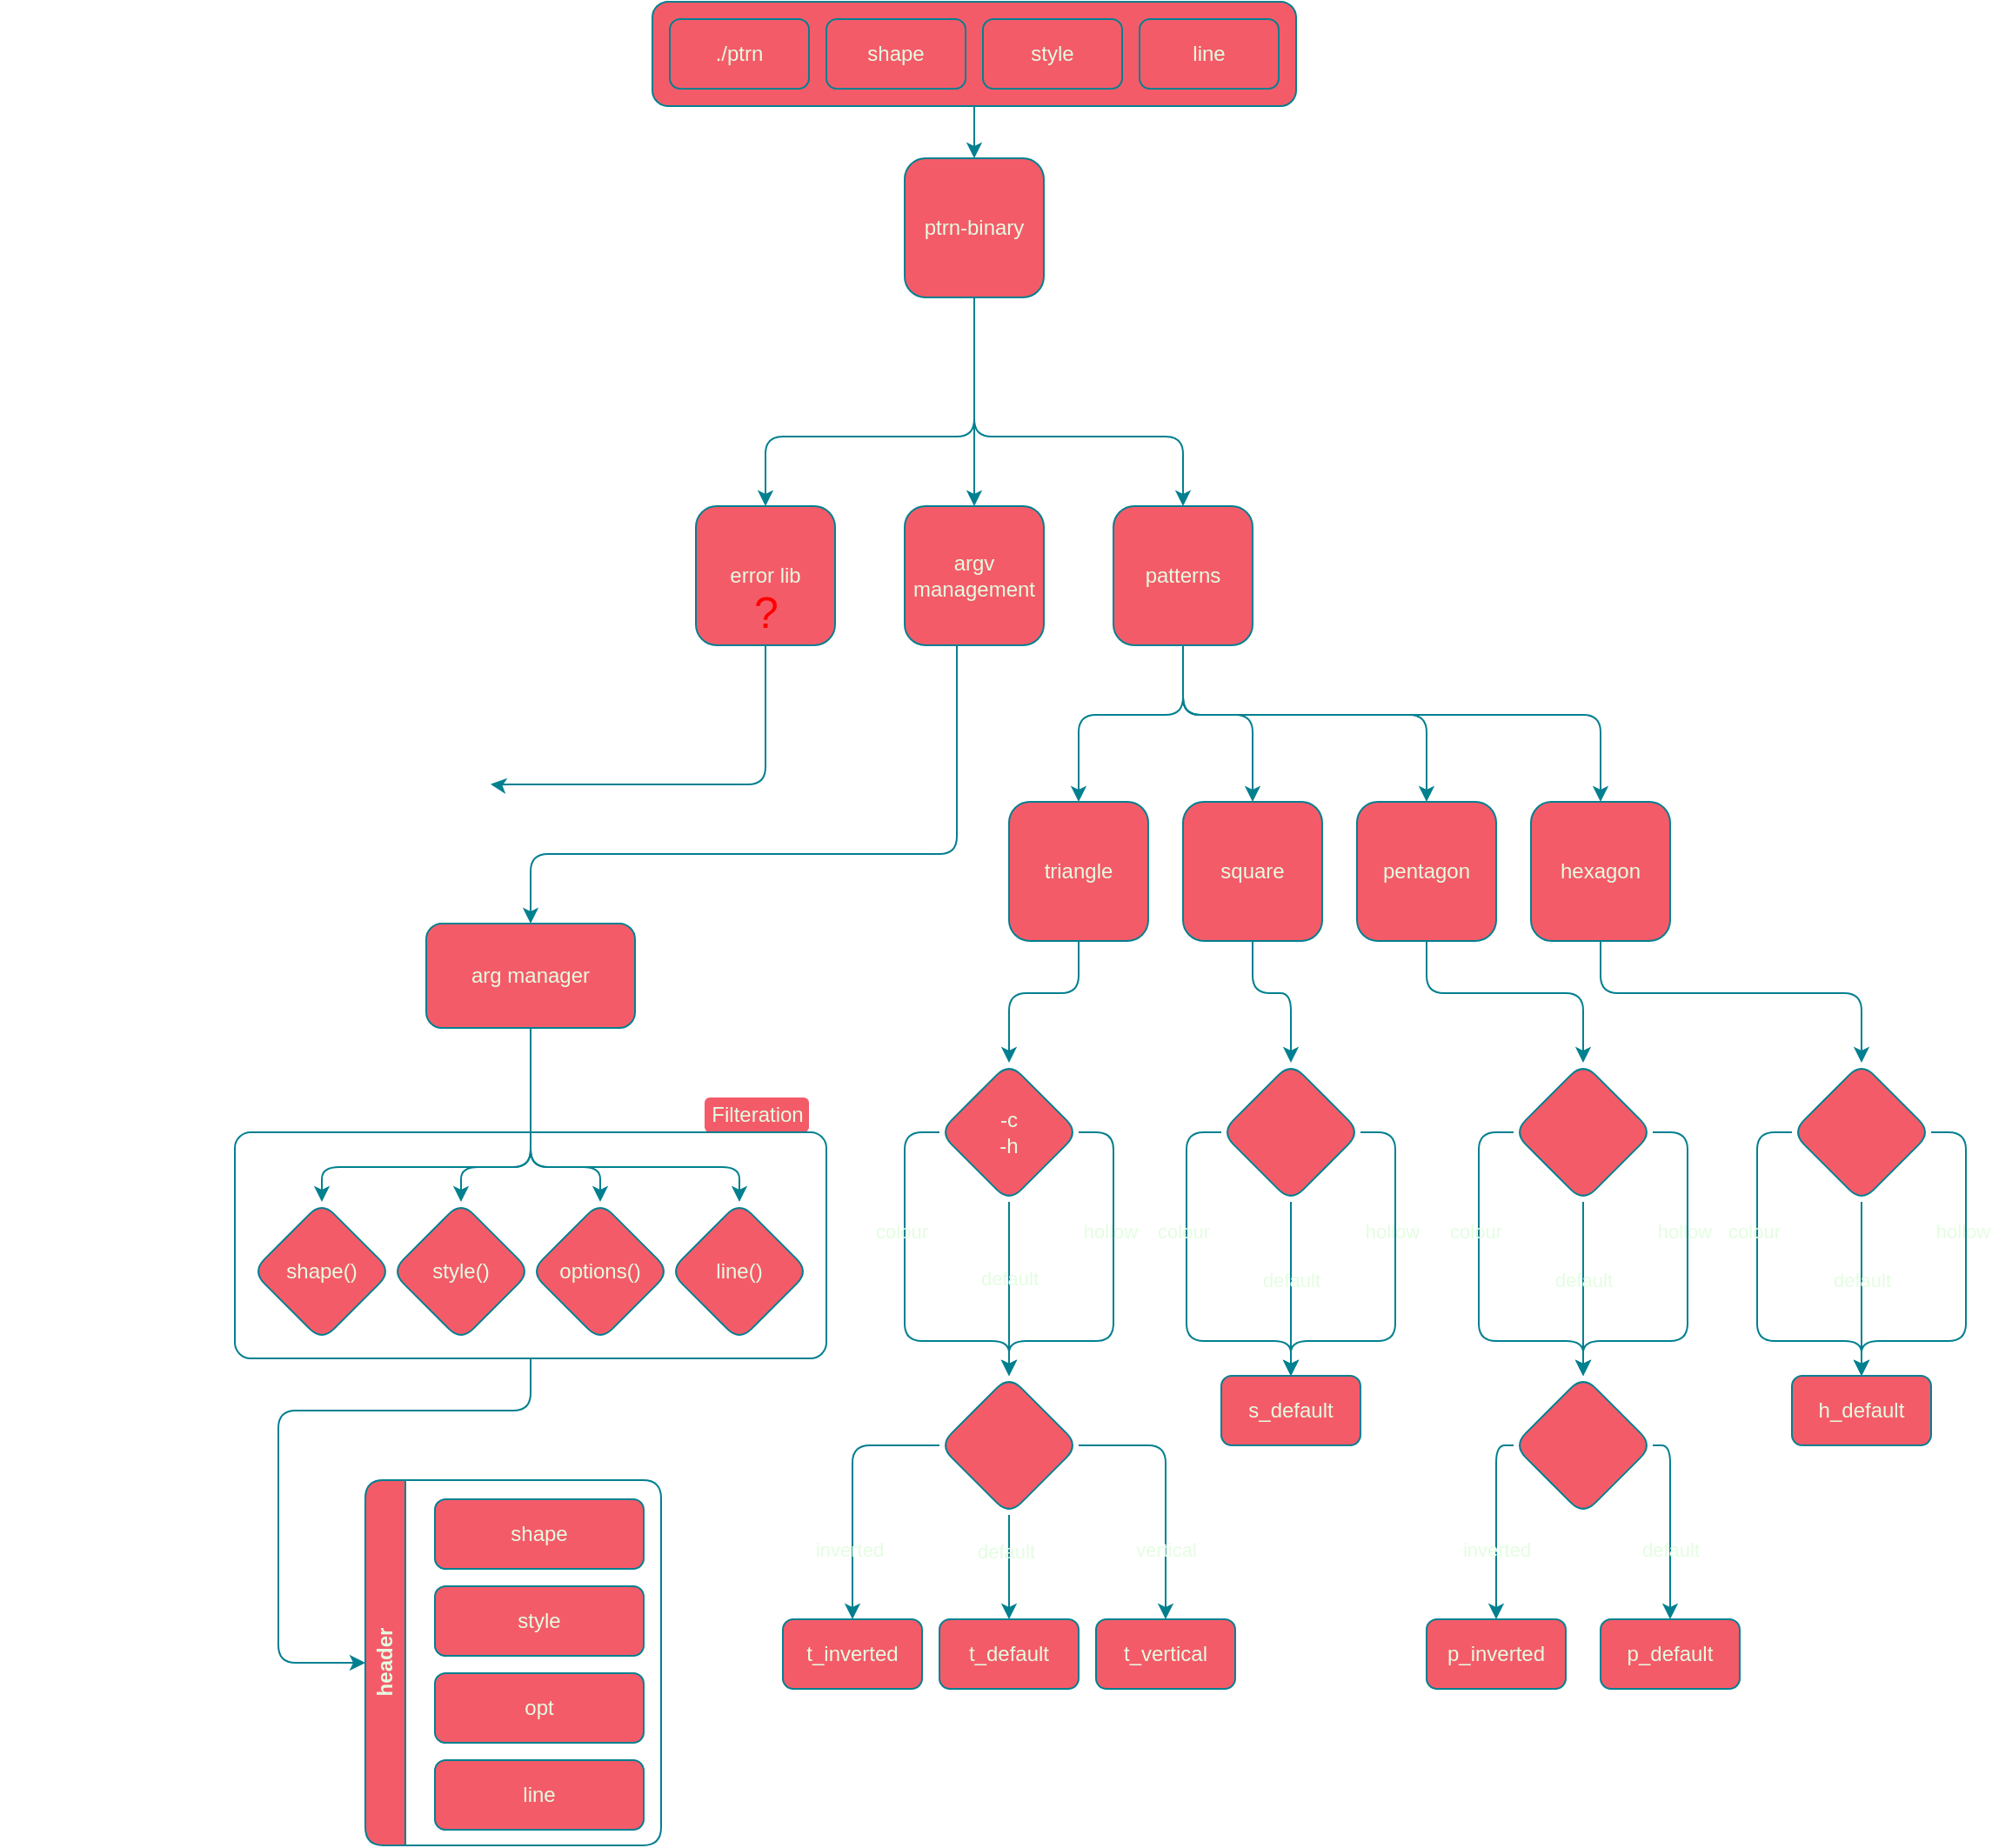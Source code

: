 <mxfile version="21.2.1" type="device">
  <diagram name="Page-1" id="WpkoCbkD2GTZ16Bm78LT">
    <mxGraphModel dx="1183" dy="1275" grid="1" gridSize="10" guides="1" tooltips="1" connect="1" arrows="1" fold="1" page="0" pageScale="1" pageWidth="827" pageHeight="1169" math="0" shadow="0">
      <root>
        <mxCell id="0" />
        <mxCell id="1" parent="0" />
        <mxCell id="8QhmUvWr5Z0iVbSX7b2H-1" value="" style="rounded=1;whiteSpace=wrap;html=1;labelBackgroundColor=none;fillColor=#F45B69;strokeColor=none;fontColor=#E4FDE1;fillStyle=solid;" parent="1" vertex="1">
          <mxGeometry x="205" y="220" width="60" height="20" as="geometry" />
        </mxCell>
        <mxCell id="EW6EBJcZt1dbtNgd9fTZ-28" style="edgeStyle=orthogonalEdgeStyle;rounded=1;orthogonalLoop=1;jettySize=auto;html=1;entryX=0;entryY=0.5;entryDx=0;entryDy=0;strokeColor=#028090;fontColor=default;fillColor=#F45B69;labelBackgroundColor=none;" parent="1" source="EW6EBJcZt1dbtNgd9fTZ-17" target="EW6EBJcZt1dbtNgd9fTZ-21" edge="1">
          <mxGeometry relative="1" as="geometry">
            <Array as="points">
              <mxPoint x="105" y="400" />
              <mxPoint x="-40" y="400" />
              <mxPoint x="-40" y="545" />
            </Array>
          </mxGeometry>
        </mxCell>
        <mxCell id="EW6EBJcZt1dbtNgd9fTZ-17" value="" style="rounded=1;whiteSpace=wrap;html=1;strokeColor=#028090;fillColor=none;glass=0;arcSize=7;labelBackgroundColor=none;fontColor=#E4FDE1;" parent="1" vertex="1">
          <mxGeometry x="-65" y="240" width="340" height="130" as="geometry" />
        </mxCell>
        <mxCell id="5L4vMJ1TvrdWUOigA07q-71" style="edgeStyle=orthogonalEdgeStyle;rounded=1;orthogonalLoop=1;jettySize=auto;html=1;entryX=0.5;entryY=0;entryDx=0;entryDy=0;fontColor=default;labelBackgroundColor=none;strokeColor=#028090;" parent="1" source="5L4vMJ1TvrdWUOigA07q-70" target="Gud-aHtuFvEA1j-dhCJr-1" edge="1">
          <mxGeometry relative="1" as="geometry" />
        </mxCell>
        <mxCell id="5L4vMJ1TvrdWUOigA07q-70" value="" style="rounded=1;whiteSpace=wrap;html=1;labelBackgroundColor=none;fillColor=#F45B69;strokeColor=#028090;fontColor=#E4FDE1;" parent="1" vertex="1">
          <mxGeometry x="175" y="-410" width="370" height="60" as="geometry" />
        </mxCell>
        <mxCell id="Gud-aHtuFvEA1j-dhCJr-18" style="edgeStyle=orthogonalEdgeStyle;rounded=1;orthogonalLoop=1;jettySize=auto;html=1;entryX=0.5;entryY=0;entryDx=0;entryDy=0;fontColor=default;labelBackgroundColor=none;strokeColor=#028090;" parent="1" source="Gud-aHtuFvEA1j-dhCJr-1" target="Gud-aHtuFvEA1j-dhCJr-5" edge="1">
          <mxGeometry relative="1" as="geometry">
            <Array as="points">
              <mxPoint x="360" y="-160" />
              <mxPoint x="240" y="-160" />
            </Array>
          </mxGeometry>
        </mxCell>
        <mxCell id="Gud-aHtuFvEA1j-dhCJr-19" style="edgeStyle=orthogonalEdgeStyle;rounded=1;orthogonalLoop=1;jettySize=auto;html=1;fontColor=default;labelBackgroundColor=none;strokeColor=#028090;" parent="1" source="Gud-aHtuFvEA1j-dhCJr-1" target="Gud-aHtuFvEA1j-dhCJr-6" edge="1">
          <mxGeometry relative="1" as="geometry" />
        </mxCell>
        <mxCell id="Gud-aHtuFvEA1j-dhCJr-20" style="edgeStyle=orthogonalEdgeStyle;rounded=1;orthogonalLoop=1;jettySize=auto;html=1;entryX=0.5;entryY=0;entryDx=0;entryDy=0;fontColor=default;labelBackgroundColor=none;strokeColor=#028090;" parent="1" source="Gud-aHtuFvEA1j-dhCJr-1" target="Gud-aHtuFvEA1j-dhCJr-7" edge="1">
          <mxGeometry relative="1" as="geometry">
            <Array as="points">
              <mxPoint x="360" y="-160" />
              <mxPoint x="480" y="-160" />
            </Array>
          </mxGeometry>
        </mxCell>
        <mxCell id="Gud-aHtuFvEA1j-dhCJr-1" value="ptrn-binary" style="whiteSpace=wrap;html=1;aspect=fixed;labelBackgroundColor=none;rounded=1;fillColor=#F45B69;strokeColor=#028090;fontColor=#E4FDE1;" parent="1" vertex="1">
          <mxGeometry x="320" y="-320" width="80" height="80" as="geometry" />
        </mxCell>
        <mxCell id="Gud-aHtuFvEA1j-dhCJr-5" value="error lib" style="whiteSpace=wrap;html=1;aspect=fixed;rounded=1;labelBackgroundColor=none;fillColor=#F45B69;strokeColor=#028090;fontColor=#E4FDE1;" parent="1" vertex="1">
          <mxGeometry x="200" y="-120" width="80" height="80" as="geometry" />
        </mxCell>
        <mxCell id="e01ZX27fATnZA3EfENFA-1" style="edgeStyle=orthogonalEdgeStyle;rounded=1;orthogonalLoop=1;jettySize=auto;html=1;entryX=0.5;entryY=0;entryDx=0;entryDy=0;labelBackgroundColor=none;strokeColor=#028090;fontColor=default;" edge="1" parent="1" source="Gud-aHtuFvEA1j-dhCJr-6" target="EW6EBJcZt1dbtNgd9fTZ-2">
          <mxGeometry relative="1" as="geometry">
            <Array as="points">
              <mxPoint x="350" y="80" />
              <mxPoint x="105" y="80" />
            </Array>
          </mxGeometry>
        </mxCell>
        <mxCell id="Gud-aHtuFvEA1j-dhCJr-6" value="argv management" style="whiteSpace=wrap;html=1;aspect=fixed;rounded=1;labelBackgroundColor=none;fillColor=#F45B69;strokeColor=#028090;fontColor=#E4FDE1;" parent="1" vertex="1">
          <mxGeometry x="320" y="-120" width="80" height="80" as="geometry" />
        </mxCell>
        <mxCell id="Gud-aHtuFvEA1j-dhCJr-14" style="edgeStyle=orthogonalEdgeStyle;rounded=1;orthogonalLoop=1;jettySize=auto;html=1;entryX=0.5;entryY=0;entryDx=0;entryDy=0;fontColor=default;labelBackgroundColor=none;strokeColor=#028090;" parent="1" source="Gud-aHtuFvEA1j-dhCJr-7" target="Gud-aHtuFvEA1j-dhCJr-8" edge="1">
          <mxGeometry relative="1" as="geometry">
            <Array as="points">
              <mxPoint x="480" />
              <mxPoint x="420" />
            </Array>
          </mxGeometry>
        </mxCell>
        <mxCell id="Gud-aHtuFvEA1j-dhCJr-15" style="edgeStyle=orthogonalEdgeStyle;rounded=1;orthogonalLoop=1;jettySize=auto;html=1;entryX=0.5;entryY=0;entryDx=0;entryDy=0;fontColor=default;labelBackgroundColor=none;strokeColor=#028090;" parent="1" source="Gud-aHtuFvEA1j-dhCJr-7" target="Gud-aHtuFvEA1j-dhCJr-11" edge="1">
          <mxGeometry relative="1" as="geometry">
            <Array as="points">
              <mxPoint x="480" />
              <mxPoint x="520" />
            </Array>
          </mxGeometry>
        </mxCell>
        <mxCell id="Gud-aHtuFvEA1j-dhCJr-16" style="edgeStyle=orthogonalEdgeStyle;rounded=1;orthogonalLoop=1;jettySize=auto;html=1;fontColor=default;labelBackgroundColor=none;strokeColor=#028090;" parent="1" source="Gud-aHtuFvEA1j-dhCJr-7" target="Gud-aHtuFvEA1j-dhCJr-12" edge="1">
          <mxGeometry relative="1" as="geometry">
            <mxPoint x="480" as="targetPoint" />
            <Array as="points">
              <mxPoint x="480" />
              <mxPoint x="620" />
            </Array>
          </mxGeometry>
        </mxCell>
        <mxCell id="Gud-aHtuFvEA1j-dhCJr-17" style="edgeStyle=orthogonalEdgeStyle;rounded=1;orthogonalLoop=1;jettySize=auto;html=1;entryX=0.5;entryY=0;entryDx=0;entryDy=0;fontColor=default;labelBackgroundColor=none;strokeColor=#028090;" parent="1" source="Gud-aHtuFvEA1j-dhCJr-7" target="Gud-aHtuFvEA1j-dhCJr-13" edge="1">
          <mxGeometry relative="1" as="geometry">
            <Array as="points">
              <mxPoint x="480" />
              <mxPoint x="720" />
            </Array>
          </mxGeometry>
        </mxCell>
        <mxCell id="Gud-aHtuFvEA1j-dhCJr-7" value="patterns" style="whiteSpace=wrap;html=1;aspect=fixed;rounded=1;labelBackgroundColor=none;fillColor=#F45B69;strokeColor=#028090;fontColor=#E4FDE1;" parent="1" vertex="1">
          <mxGeometry x="440" y="-120" width="80" height="80" as="geometry" />
        </mxCell>
        <mxCell id="D-z8xl8KIapXq0l43_aG-4" style="edgeStyle=orthogonalEdgeStyle;rounded=1;orthogonalLoop=1;jettySize=auto;html=1;entryX=0.5;entryY=0;entryDx=0;entryDy=0;strokeColor=#028090;fontColor=default;fillColor=#F45B69;labelBackgroundColor=none;" parent="1" source="Gud-aHtuFvEA1j-dhCJr-8" target="D-z8xl8KIapXq0l43_aG-2" edge="1">
          <mxGeometry relative="1" as="geometry">
            <Array as="points">
              <mxPoint x="420" y="160" />
              <mxPoint x="380" y="160" />
            </Array>
          </mxGeometry>
        </mxCell>
        <mxCell id="Gud-aHtuFvEA1j-dhCJr-8" value="triangle" style="whiteSpace=wrap;html=1;aspect=fixed;rounded=1;labelBackgroundColor=none;fillColor=#F45B69;strokeColor=#028090;fontColor=#E4FDE1;" parent="1" vertex="1">
          <mxGeometry x="380" y="50" width="80" height="80" as="geometry" />
        </mxCell>
        <mxCell id="D-z8xl8KIapXq0l43_aG-42" style="edgeStyle=orthogonalEdgeStyle;rounded=1;orthogonalLoop=1;jettySize=auto;html=1;strokeColor=#028090;fontColor=default;fillColor=#F45B69;labelBackgroundColor=none;" parent="1" source="Gud-aHtuFvEA1j-dhCJr-11" target="D-z8xl8KIapXq0l43_aG-30" edge="1">
          <mxGeometry relative="1" as="geometry">
            <Array as="points">
              <mxPoint x="520" y="160" />
              <mxPoint x="542" y="160" />
            </Array>
          </mxGeometry>
        </mxCell>
        <mxCell id="Gud-aHtuFvEA1j-dhCJr-11" value="square" style="whiteSpace=wrap;html=1;aspect=fixed;rounded=1;labelBackgroundColor=none;fillColor=#F45B69;strokeColor=#028090;fontColor=#E4FDE1;" parent="1" vertex="1">
          <mxGeometry x="480" y="50" width="80" height="80" as="geometry" />
        </mxCell>
        <mxCell id="D-z8xl8KIapXq0l43_aG-66" style="edgeStyle=orthogonalEdgeStyle;rounded=1;orthogonalLoop=1;jettySize=auto;html=1;strokeColor=#028090;fontColor=default;fillColor=#F45B69;labelBackgroundColor=none;" parent="1" source="Gud-aHtuFvEA1j-dhCJr-12" target="D-z8xl8KIapXq0l43_aG-56" edge="1">
          <mxGeometry relative="1" as="geometry">
            <Array as="points">
              <mxPoint x="620" y="160" />
              <mxPoint x="710" y="160" />
            </Array>
          </mxGeometry>
        </mxCell>
        <mxCell id="Gud-aHtuFvEA1j-dhCJr-12" value="pentagon" style="whiteSpace=wrap;html=1;aspect=fixed;rounded=1;labelBackgroundColor=none;fillColor=#F45B69;strokeColor=#028090;fontColor=#E4FDE1;" parent="1" vertex="1">
          <mxGeometry x="580" y="50" width="80" height="80" as="geometry" />
        </mxCell>
        <mxCell id="D-z8xl8KIapXq0l43_aG-67" style="edgeStyle=orthogonalEdgeStyle;rounded=1;orthogonalLoop=1;jettySize=auto;html=1;strokeColor=#028090;fontColor=default;fillColor=#F45B69;labelBackgroundColor=none;" parent="1" source="Gud-aHtuFvEA1j-dhCJr-13" target="D-z8xl8KIapXq0l43_aG-64" edge="1">
          <mxGeometry relative="1" as="geometry">
            <Array as="points">
              <mxPoint x="720" y="160" />
              <mxPoint x="870" y="160" />
            </Array>
          </mxGeometry>
        </mxCell>
        <mxCell id="Gud-aHtuFvEA1j-dhCJr-13" value="hexagon" style="whiteSpace=wrap;html=1;aspect=fixed;rounded=1;labelBackgroundColor=none;fillColor=#F45B69;strokeColor=#028090;fontColor=#E4FDE1;" parent="1" vertex="1">
          <mxGeometry x="680" y="50" width="80" height="80" as="geometry" />
        </mxCell>
        <mxCell id="5L4vMJ1TvrdWUOigA07q-2" style="edgeStyle=orthogonalEdgeStyle;rounded=1;orthogonalLoop=1;jettySize=auto;html=1;entryX=1.007;entryY=0.448;entryDx=0;entryDy=0;entryPerimeter=0;labelBackgroundColor=none;fontColor=default;strokeColor=#028090;" parent="1" source="Gud-aHtuFvEA1j-dhCJr-51" target="5L4vMJ1TvrdWUOigA07q-1" edge="1">
          <mxGeometry relative="1" as="geometry">
            <Array as="points">
              <mxPoint x="240" y="40" />
              <mxPoint x="83" y="40" />
            </Array>
          </mxGeometry>
        </mxCell>
        <mxCell id="Gud-aHtuFvEA1j-dhCJr-51" value="&lt;font color=&quot;#ff0000&quot; style=&quot;font-size: 25px;&quot;&gt;?&lt;/font&gt;" style="text;html=1;align=center;verticalAlign=middle;resizable=0;points=[];autosize=1;strokeColor=none;fillColor=none;rounded=1;labelBackgroundColor=none;fontColor=#E4FDE1;" parent="1" vertex="1">
          <mxGeometry x="220" y="-80" width="40" height="40" as="geometry" />
        </mxCell>
        <mxCell id="5L4vMJ1TvrdWUOigA07q-1" value="&lt;font color=&quot;#ffffff&quot; style=&quot;font-size: 13px;&quot;&gt;Debugging will be a lot easier if&lt;br&gt;we specify what type of error are there.&lt;br&gt;Testing can be made easy with error output.&lt;/font&gt;" style="text;html=1;align=right;verticalAlign=middle;resizable=0;points=[];autosize=1;strokeColor=none;fillColor=none;labelBackgroundColor=none;rounded=1;fontColor=#E4FDE1;" parent="1" vertex="1">
          <mxGeometry x="-200" y="13" width="280" height="60" as="geometry" />
        </mxCell>
        <mxCell id="5L4vMJ1TvrdWUOigA07q-66" value="./ptrn" style="rounded=1;whiteSpace=wrap;html=1;labelBackgroundColor=none;fillColor=#F45B69;strokeColor=#028090;fontColor=#E4FDE1;" parent="1" vertex="1">
          <mxGeometry x="185" y="-400" width="80" height="40" as="geometry" />
        </mxCell>
        <mxCell id="5L4vMJ1TvrdWUOigA07q-67" value="shape" style="rounded=1;whiteSpace=wrap;html=1;labelBackgroundColor=none;fillColor=#F45B69;strokeColor=#028090;fontColor=#E4FDE1;" parent="1" vertex="1">
          <mxGeometry x="275" y="-400" width="80" height="40" as="geometry" />
        </mxCell>
        <mxCell id="5L4vMJ1TvrdWUOigA07q-68" value="style" style="rounded=1;whiteSpace=wrap;html=1;labelBackgroundColor=none;fillColor=#F45B69;strokeColor=#028090;fontColor=#E4FDE1;" parent="1" vertex="1">
          <mxGeometry x="365" y="-400" width="80" height="40" as="geometry" />
        </mxCell>
        <mxCell id="5L4vMJ1TvrdWUOigA07q-69" value="line" style="rounded=1;whiteSpace=wrap;html=1;labelBackgroundColor=none;fillColor=#F45B69;strokeColor=#028090;fontColor=#E4FDE1;" parent="1" vertex="1">
          <mxGeometry x="455" y="-400" width="80" height="40" as="geometry" />
        </mxCell>
        <mxCell id="D-z8xl8KIapXq0l43_aG-7" style="edgeStyle=orthogonalEdgeStyle;rounded=1;orthogonalLoop=1;jettySize=auto;html=1;entryX=0.5;entryY=0;entryDx=0;entryDy=0;strokeColor=#028090;fontColor=default;fillColor=#F45B69;labelBackgroundColor=none;" parent="1" source="D-z8xl8KIapXq0l43_aG-2" target="D-z8xl8KIapXq0l43_aG-6" edge="1">
          <mxGeometry relative="1" as="geometry">
            <Array as="points">
              <mxPoint x="440" y="240" />
              <mxPoint x="440" y="360" />
              <mxPoint x="380" y="360" />
            </Array>
          </mxGeometry>
        </mxCell>
        <mxCell id="D-z8xl8KIapXq0l43_aG-10" value="hollow" style="edgeLabel;html=1;align=center;verticalAlign=middle;resizable=0;points=[];fontColor=#E4FDE1;rounded=1;labelBackgroundColor=none;" parent="D-z8xl8KIapXq0l43_aG-7" vertex="1" connectable="0">
          <mxGeometry x="-0.303" y="-2" relative="1" as="geometry">
            <mxPoint as="offset" />
          </mxGeometry>
        </mxCell>
        <mxCell id="D-z8xl8KIapXq0l43_aG-8" style="edgeStyle=orthogonalEdgeStyle;rounded=1;orthogonalLoop=1;jettySize=auto;html=1;entryX=0.5;entryY=0;entryDx=0;entryDy=0;strokeColor=#028090;fontColor=default;fillColor=#F45B69;labelBackgroundColor=none;" parent="1" source="D-z8xl8KIapXq0l43_aG-2" target="D-z8xl8KIapXq0l43_aG-6" edge="1">
          <mxGeometry relative="1" as="geometry" />
        </mxCell>
        <mxCell id="D-z8xl8KIapXq0l43_aG-12" value="default" style="edgeLabel;html=1;align=center;verticalAlign=middle;resizable=0;points=[];fontColor=#E4FDE1;rounded=1;labelBackgroundColor=none;" parent="D-z8xl8KIapXq0l43_aG-8" vertex="1" connectable="0">
          <mxGeometry x="-0.117" relative="1" as="geometry">
            <mxPoint as="offset" />
          </mxGeometry>
        </mxCell>
        <mxCell id="D-z8xl8KIapXq0l43_aG-9" style="edgeStyle=orthogonalEdgeStyle;rounded=1;orthogonalLoop=1;jettySize=auto;html=1;entryX=0.5;entryY=0;entryDx=0;entryDy=0;strokeColor=#028090;fontColor=default;fillColor=#F45B69;labelBackgroundColor=none;" parent="1" source="D-z8xl8KIapXq0l43_aG-2" target="D-z8xl8KIapXq0l43_aG-6" edge="1">
          <mxGeometry relative="1" as="geometry">
            <Array as="points">
              <mxPoint x="320" y="240" />
              <mxPoint x="320" y="360" />
              <mxPoint x="380" y="360" />
            </Array>
          </mxGeometry>
        </mxCell>
        <mxCell id="D-z8xl8KIapXq0l43_aG-13" value="colour" style="edgeLabel;html=1;align=center;verticalAlign=middle;resizable=0;points=[];fontColor=#E4FDE1;rounded=1;labelBackgroundColor=none;" parent="D-z8xl8KIapXq0l43_aG-9" vertex="1" connectable="0">
          <mxGeometry x="-0.298" y="-2" relative="1" as="geometry">
            <mxPoint as="offset" />
          </mxGeometry>
        </mxCell>
        <mxCell id="D-z8xl8KIapXq0l43_aG-2" value="-c&lt;br&gt;-h" style="rhombus;whiteSpace=wrap;html=1;labelBackgroundColor=none;fillColor=#F45B69;strokeColor=#028090;fontColor=#E4FDE1;rounded=1;" parent="1" vertex="1">
          <mxGeometry x="340" y="200" width="80" height="80" as="geometry" />
        </mxCell>
        <mxCell id="D-z8xl8KIapXq0l43_aG-18" style="edgeStyle=orthogonalEdgeStyle;rounded=1;orthogonalLoop=1;jettySize=auto;html=1;entryX=0.5;entryY=0;entryDx=0;entryDy=0;strokeColor=#028090;fontColor=default;fillColor=#F45B69;labelBackgroundColor=none;" parent="1" source="D-z8xl8KIapXq0l43_aG-6" target="D-z8xl8KIapXq0l43_aG-15" edge="1">
          <mxGeometry relative="1" as="geometry" />
        </mxCell>
        <mxCell id="D-z8xl8KIapXq0l43_aG-22" value="default" style="edgeLabel;html=1;align=center;verticalAlign=middle;resizable=0;points=[];fontColor=#E4FDE1;rounded=1;labelBackgroundColor=none;" parent="D-z8xl8KIapXq0l43_aG-18" vertex="1" connectable="0">
          <mxGeometry x="-0.309" y="-2" relative="1" as="geometry">
            <mxPoint as="offset" />
          </mxGeometry>
        </mxCell>
        <mxCell id="D-z8xl8KIapXq0l43_aG-19" style="edgeStyle=orthogonalEdgeStyle;rounded=1;orthogonalLoop=1;jettySize=auto;html=1;entryX=0.5;entryY=0;entryDx=0;entryDy=0;strokeColor=#028090;fontColor=default;fillColor=#F45B69;labelBackgroundColor=none;" parent="1" source="D-z8xl8KIapXq0l43_aG-6" target="D-z8xl8KIapXq0l43_aG-16" edge="1">
          <mxGeometry relative="1" as="geometry" />
        </mxCell>
        <mxCell id="D-z8xl8KIapXq0l43_aG-21" value="vertical" style="edgeLabel;html=1;align=center;verticalAlign=middle;resizable=0;points=[];fontColor=#E4FDE1;rounded=1;labelBackgroundColor=none;" parent="D-z8xl8KIapXq0l43_aG-19" vertex="1" connectable="0">
          <mxGeometry x="0.21" y="-2" relative="1" as="geometry">
            <mxPoint x="2" y="19" as="offset" />
          </mxGeometry>
        </mxCell>
        <mxCell id="D-z8xl8KIapXq0l43_aG-20" style="edgeStyle=orthogonalEdgeStyle;rounded=1;orthogonalLoop=1;jettySize=auto;html=1;entryX=0.5;entryY=0;entryDx=0;entryDy=0;strokeColor=#028090;fontColor=default;fillColor=#F45B69;labelBackgroundColor=none;" parent="1" source="D-z8xl8KIapXq0l43_aG-6" target="D-z8xl8KIapXq0l43_aG-17" edge="1">
          <mxGeometry relative="1" as="geometry" />
        </mxCell>
        <mxCell id="D-z8xl8KIapXq0l43_aG-23" value="inverted" style="edgeLabel;html=1;align=center;verticalAlign=middle;resizable=0;points=[];fontColor=#E4FDE1;rounded=1;labelBackgroundColor=none;" parent="D-z8xl8KIapXq0l43_aG-20" vertex="1" connectable="0">
          <mxGeometry x="0.469" y="-2" relative="1" as="geometry">
            <mxPoint as="offset" />
          </mxGeometry>
        </mxCell>
        <mxCell id="D-z8xl8KIapXq0l43_aG-6" value="" style="rhombus;whiteSpace=wrap;html=1;labelBackgroundColor=none;fillColor=#F45B69;strokeColor=#028090;fontColor=#E4FDE1;rounded=1;" parent="1" vertex="1">
          <mxGeometry x="340" y="380" width="80" height="80" as="geometry" />
        </mxCell>
        <mxCell id="D-z8xl8KIapXq0l43_aG-15" value="t_default" style="rounded=1;whiteSpace=wrap;html=1;labelBackgroundColor=none;fillColor=#F45B69;strokeColor=#028090;fontColor=#E4FDE1;" parent="1" vertex="1">
          <mxGeometry x="340" y="520" width="80" height="40" as="geometry" />
        </mxCell>
        <mxCell id="D-z8xl8KIapXq0l43_aG-16" value="t_vertical" style="rounded=1;whiteSpace=wrap;html=1;labelBackgroundColor=none;fillColor=#F45B69;strokeColor=#028090;fontColor=#E4FDE1;" parent="1" vertex="1">
          <mxGeometry x="430" y="520" width="80" height="40" as="geometry" />
        </mxCell>
        <mxCell id="D-z8xl8KIapXq0l43_aG-17" value="t_inverted" style="rounded=1;whiteSpace=wrap;html=1;labelBackgroundColor=none;fillColor=#F45B69;strokeColor=#028090;fontColor=#E4FDE1;" parent="1" vertex="1">
          <mxGeometry x="250" y="520" width="80" height="40" as="geometry" />
        </mxCell>
        <mxCell id="D-z8xl8KIapXq0l43_aG-24" style="edgeStyle=orthogonalEdgeStyle;rounded=1;orthogonalLoop=1;jettySize=auto;html=1;entryX=0.5;entryY=0;entryDx=0;entryDy=0;strokeColor=#028090;fontColor=default;fillColor=#F45B69;labelBackgroundColor=none;" parent="1" source="D-z8xl8KIapXq0l43_aG-30" edge="1">
          <mxGeometry relative="1" as="geometry">
            <Array as="points">
              <mxPoint x="602" y="240" />
              <mxPoint x="602" y="360" />
              <mxPoint x="542" y="360" />
            </Array>
            <mxPoint x="542" y="380" as="targetPoint" />
          </mxGeometry>
        </mxCell>
        <mxCell id="D-z8xl8KIapXq0l43_aG-25" value="hollow" style="edgeLabel;html=1;align=center;verticalAlign=middle;resizable=0;points=[];fontColor=#E4FDE1;rounded=1;labelBackgroundColor=none;" parent="D-z8xl8KIapXq0l43_aG-24" vertex="1" connectable="0">
          <mxGeometry x="-0.303" y="-2" relative="1" as="geometry">
            <mxPoint as="offset" />
          </mxGeometry>
        </mxCell>
        <mxCell id="D-z8xl8KIapXq0l43_aG-26" style="edgeStyle=orthogonalEdgeStyle;rounded=1;orthogonalLoop=1;jettySize=auto;html=1;entryX=0.5;entryY=0;entryDx=0;entryDy=0;strokeColor=#028090;fontColor=default;fillColor=#F45B69;labelBackgroundColor=none;" parent="1" source="D-z8xl8KIapXq0l43_aG-30" edge="1">
          <mxGeometry relative="1" as="geometry">
            <mxPoint x="542" y="380" as="targetPoint" />
          </mxGeometry>
        </mxCell>
        <mxCell id="D-z8xl8KIapXq0l43_aG-27" value="default" style="edgeLabel;html=1;align=center;verticalAlign=middle;resizable=0;points=[];fontColor=#E4FDE1;rounded=1;labelBackgroundColor=none;" parent="D-z8xl8KIapXq0l43_aG-26" vertex="1" connectable="0">
          <mxGeometry x="-0.117" relative="1" as="geometry">
            <mxPoint as="offset" />
          </mxGeometry>
        </mxCell>
        <mxCell id="D-z8xl8KIapXq0l43_aG-28" style="edgeStyle=orthogonalEdgeStyle;rounded=1;orthogonalLoop=1;jettySize=auto;html=1;entryX=0.5;entryY=0;entryDx=0;entryDy=0;strokeColor=#028090;fontColor=default;fillColor=#F45B69;labelBackgroundColor=none;" parent="1" source="D-z8xl8KIapXq0l43_aG-30" edge="1">
          <mxGeometry relative="1" as="geometry">
            <Array as="points">
              <mxPoint x="482" y="240" />
              <mxPoint x="482" y="360" />
              <mxPoint x="542" y="360" />
            </Array>
            <mxPoint x="542" y="380" as="targetPoint" />
          </mxGeometry>
        </mxCell>
        <mxCell id="D-z8xl8KIapXq0l43_aG-29" value="colour" style="edgeLabel;html=1;align=center;verticalAlign=middle;resizable=0;points=[];fontColor=#E4FDE1;rounded=1;labelBackgroundColor=none;" parent="D-z8xl8KIapXq0l43_aG-28" vertex="1" connectable="0">
          <mxGeometry x="-0.298" y="-2" relative="1" as="geometry">
            <mxPoint as="offset" />
          </mxGeometry>
        </mxCell>
        <mxCell id="D-z8xl8KIapXq0l43_aG-30" value="" style="rhombus;whiteSpace=wrap;html=1;labelBackgroundColor=none;fillColor=#F45B69;strokeColor=#028090;fontColor=#E4FDE1;rounded=1;" parent="1" vertex="1">
          <mxGeometry x="502" y="200" width="80" height="80" as="geometry" />
        </mxCell>
        <mxCell id="D-z8xl8KIapXq0l43_aG-38" value="s_default" style="rounded=1;whiteSpace=wrap;html=1;labelBackgroundColor=none;fillColor=#F45B69;strokeColor=#028090;fontColor=#E4FDE1;" parent="1" vertex="1">
          <mxGeometry x="502" y="380" width="80" height="40" as="geometry" />
        </mxCell>
        <mxCell id="D-z8xl8KIapXq0l43_aG-50" style="edgeStyle=orthogonalEdgeStyle;rounded=1;orthogonalLoop=1;jettySize=auto;html=1;entryX=0.5;entryY=0;entryDx=0;entryDy=0;strokeColor=#028090;fontColor=default;fillColor=#F45B69;labelBackgroundColor=none;" parent="1" source="D-z8xl8KIapXq0l43_aG-56" edge="1">
          <mxGeometry relative="1" as="geometry">
            <Array as="points">
              <mxPoint x="770" y="240" />
              <mxPoint x="770" y="360" />
              <mxPoint x="710" y="360" />
            </Array>
            <mxPoint x="710" y="380" as="targetPoint" />
          </mxGeometry>
        </mxCell>
        <mxCell id="D-z8xl8KIapXq0l43_aG-51" value="hollow" style="edgeLabel;html=1;align=center;verticalAlign=middle;resizable=0;points=[];fontColor=#E4FDE1;rounded=1;labelBackgroundColor=none;" parent="D-z8xl8KIapXq0l43_aG-50" vertex="1" connectable="0">
          <mxGeometry x="-0.303" y="-2" relative="1" as="geometry">
            <mxPoint as="offset" />
          </mxGeometry>
        </mxCell>
        <mxCell id="D-z8xl8KIapXq0l43_aG-52" style="edgeStyle=orthogonalEdgeStyle;rounded=1;orthogonalLoop=1;jettySize=auto;html=1;entryX=0.5;entryY=0;entryDx=0;entryDy=0;strokeColor=#028090;fontColor=default;fillColor=#F45B69;labelBackgroundColor=none;" parent="1" source="D-z8xl8KIapXq0l43_aG-56" edge="1">
          <mxGeometry relative="1" as="geometry">
            <mxPoint x="710" y="380" as="targetPoint" />
          </mxGeometry>
        </mxCell>
        <mxCell id="D-z8xl8KIapXq0l43_aG-53" value="default" style="edgeLabel;html=1;align=center;verticalAlign=middle;resizable=0;points=[];fontColor=#E4FDE1;rounded=1;labelBackgroundColor=none;" parent="D-z8xl8KIapXq0l43_aG-52" vertex="1" connectable="0">
          <mxGeometry x="-0.117" relative="1" as="geometry">
            <mxPoint as="offset" />
          </mxGeometry>
        </mxCell>
        <mxCell id="D-z8xl8KIapXq0l43_aG-54" style="edgeStyle=orthogonalEdgeStyle;rounded=1;orthogonalLoop=1;jettySize=auto;html=1;entryX=0.5;entryY=0;entryDx=0;entryDy=0;strokeColor=#028090;fontColor=default;fillColor=#F45B69;labelBackgroundColor=none;" parent="1" source="D-z8xl8KIapXq0l43_aG-56" edge="1">
          <mxGeometry relative="1" as="geometry">
            <Array as="points">
              <mxPoint x="650" y="240" />
              <mxPoint x="650" y="360" />
              <mxPoint x="710" y="360" />
            </Array>
            <mxPoint x="710" y="380" as="targetPoint" />
          </mxGeometry>
        </mxCell>
        <mxCell id="D-z8xl8KIapXq0l43_aG-55" value="colour" style="edgeLabel;html=1;align=center;verticalAlign=middle;resizable=0;points=[];fontColor=#E4FDE1;rounded=1;labelBackgroundColor=none;" parent="D-z8xl8KIapXq0l43_aG-54" vertex="1" connectable="0">
          <mxGeometry x="-0.298" y="-2" relative="1" as="geometry">
            <mxPoint as="offset" />
          </mxGeometry>
        </mxCell>
        <mxCell id="D-z8xl8KIapXq0l43_aG-56" value="" style="rhombus;whiteSpace=wrap;html=1;labelBackgroundColor=none;fillColor=#F45B69;strokeColor=#028090;fontColor=#E4FDE1;rounded=1;" parent="1" vertex="1">
          <mxGeometry x="670" y="200" width="80" height="80" as="geometry" />
        </mxCell>
        <mxCell id="D-z8xl8KIapXq0l43_aG-58" style="edgeStyle=orthogonalEdgeStyle;rounded=1;orthogonalLoop=1;jettySize=auto;html=1;entryX=0.5;entryY=0;entryDx=0;entryDy=0;strokeColor=#028090;fontColor=default;fillColor=#F45B69;labelBackgroundColor=none;" parent="1" source="D-z8xl8KIapXq0l43_aG-64" edge="1">
          <mxGeometry relative="1" as="geometry">
            <Array as="points">
              <mxPoint x="930" y="240" />
              <mxPoint x="930" y="360" />
              <mxPoint x="870" y="360" />
            </Array>
            <mxPoint x="870" y="380" as="targetPoint" />
          </mxGeometry>
        </mxCell>
        <mxCell id="D-z8xl8KIapXq0l43_aG-59" value="hollow" style="edgeLabel;html=1;align=center;verticalAlign=middle;resizable=0;points=[];fontColor=#E4FDE1;rounded=1;labelBackgroundColor=none;" parent="D-z8xl8KIapXq0l43_aG-58" vertex="1" connectable="0">
          <mxGeometry x="-0.303" y="-2" relative="1" as="geometry">
            <mxPoint as="offset" />
          </mxGeometry>
        </mxCell>
        <mxCell id="D-z8xl8KIapXq0l43_aG-60" style="edgeStyle=orthogonalEdgeStyle;rounded=1;orthogonalLoop=1;jettySize=auto;html=1;entryX=0.5;entryY=0;entryDx=0;entryDy=0;strokeColor=#028090;fontColor=default;fillColor=#F45B69;labelBackgroundColor=none;" parent="1" source="D-z8xl8KIapXq0l43_aG-64" edge="1">
          <mxGeometry relative="1" as="geometry">
            <mxPoint x="870" y="380" as="targetPoint" />
          </mxGeometry>
        </mxCell>
        <mxCell id="D-z8xl8KIapXq0l43_aG-61" value="default" style="edgeLabel;html=1;align=center;verticalAlign=middle;resizable=0;points=[];fontColor=#E4FDE1;rounded=1;labelBackgroundColor=none;" parent="D-z8xl8KIapXq0l43_aG-60" vertex="1" connectable="0">
          <mxGeometry x="-0.117" relative="1" as="geometry">
            <mxPoint as="offset" />
          </mxGeometry>
        </mxCell>
        <mxCell id="D-z8xl8KIapXq0l43_aG-62" style="edgeStyle=orthogonalEdgeStyle;rounded=1;orthogonalLoop=1;jettySize=auto;html=1;entryX=0.5;entryY=0;entryDx=0;entryDy=0;strokeColor=#028090;fontColor=default;fillColor=#F45B69;labelBackgroundColor=none;" parent="1" source="D-z8xl8KIapXq0l43_aG-64" edge="1">
          <mxGeometry relative="1" as="geometry">
            <Array as="points">
              <mxPoint x="810" y="240" />
              <mxPoint x="810" y="360" />
              <mxPoint x="870" y="360" />
            </Array>
            <mxPoint x="870" y="380" as="targetPoint" />
          </mxGeometry>
        </mxCell>
        <mxCell id="D-z8xl8KIapXq0l43_aG-63" value="colour" style="edgeLabel;html=1;align=center;verticalAlign=middle;resizable=0;points=[];fontColor=#E4FDE1;rounded=1;labelBackgroundColor=none;" parent="D-z8xl8KIapXq0l43_aG-62" vertex="1" connectable="0">
          <mxGeometry x="-0.298" y="-2" relative="1" as="geometry">
            <mxPoint as="offset" />
          </mxGeometry>
        </mxCell>
        <mxCell id="D-z8xl8KIapXq0l43_aG-64" value="" style="rhombus;whiteSpace=wrap;html=1;labelBackgroundColor=none;fillColor=#F45B69;strokeColor=#028090;fontColor=#E4FDE1;rounded=1;" parent="1" vertex="1">
          <mxGeometry x="830" y="200" width="80" height="80" as="geometry" />
        </mxCell>
        <mxCell id="D-z8xl8KIapXq0l43_aG-65" value="h_default" style="rounded=1;whiteSpace=wrap;html=1;labelBackgroundColor=none;fillColor=#F45B69;strokeColor=#028090;fontColor=#E4FDE1;" parent="1" vertex="1">
          <mxGeometry x="830" y="380" width="80" height="40" as="geometry" />
        </mxCell>
        <mxCell id="D-z8xl8KIapXq0l43_aG-75" style="edgeStyle=orthogonalEdgeStyle;rounded=1;orthogonalLoop=1;jettySize=auto;html=1;entryX=0.5;entryY=0;entryDx=0;entryDy=0;strokeColor=#028090;fontColor=default;fillColor=#F45B69;labelBackgroundColor=none;" parent="1" source="D-z8xl8KIapXq0l43_aG-72" target="D-z8xl8KIapXq0l43_aG-74" edge="1">
          <mxGeometry relative="1" as="geometry">
            <Array as="points">
              <mxPoint x="660" y="420" />
            </Array>
          </mxGeometry>
        </mxCell>
        <mxCell id="D-z8xl8KIapXq0l43_aG-80" value="inverted" style="edgeLabel;html=1;align=center;verticalAlign=middle;resizable=0;points=[];fontColor=#E4FDE1;rounded=1;labelBackgroundColor=none;" parent="D-z8xl8KIapXq0l43_aG-75" vertex="1" connectable="0">
          <mxGeometry x="-0.037" y="-1" relative="1" as="geometry">
            <mxPoint x="1" y="17" as="offset" />
          </mxGeometry>
        </mxCell>
        <mxCell id="D-z8xl8KIapXq0l43_aG-76" style="edgeStyle=orthogonalEdgeStyle;rounded=1;orthogonalLoop=1;jettySize=auto;html=1;entryX=0.5;entryY=0;entryDx=0;entryDy=0;strokeColor=#028090;fontColor=default;fillColor=#F45B69;labelBackgroundColor=none;" parent="1" source="D-z8xl8KIapXq0l43_aG-72" target="D-z8xl8KIapXq0l43_aG-73" edge="1">
          <mxGeometry relative="1" as="geometry">
            <Array as="points">
              <mxPoint x="760" y="420" />
            </Array>
          </mxGeometry>
        </mxCell>
        <mxCell id="D-z8xl8KIapXq0l43_aG-79" value="default" style="edgeLabel;html=1;align=center;verticalAlign=middle;resizable=0;points=[];fontColor=#E4FDE1;rounded=1;labelBackgroundColor=none;" parent="D-z8xl8KIapXq0l43_aG-76" vertex="1" connectable="0">
          <mxGeometry x="-0.15" y="2" relative="1" as="geometry">
            <mxPoint x="-2" y="23" as="offset" />
          </mxGeometry>
        </mxCell>
        <mxCell id="D-z8xl8KIapXq0l43_aG-72" value="" style="rhombus;whiteSpace=wrap;html=1;labelBackgroundColor=none;fillColor=#F45B69;strokeColor=#028090;fontColor=#E4FDE1;rounded=1;" parent="1" vertex="1">
          <mxGeometry x="670" y="380" width="80" height="80" as="geometry" />
        </mxCell>
        <mxCell id="D-z8xl8KIapXq0l43_aG-73" value="p_default" style="rounded=1;whiteSpace=wrap;html=1;labelBackgroundColor=none;fillColor=#F45B69;strokeColor=#028090;fontColor=#E4FDE1;" parent="1" vertex="1">
          <mxGeometry x="720" y="520" width="80" height="40" as="geometry" />
        </mxCell>
        <mxCell id="D-z8xl8KIapXq0l43_aG-74" value="p_inverted" style="rounded=1;whiteSpace=wrap;html=1;labelBackgroundColor=none;fillColor=#F45B69;strokeColor=#028090;fontColor=#E4FDE1;" parent="1" vertex="1">
          <mxGeometry x="620" y="520" width="80" height="40" as="geometry" />
        </mxCell>
        <mxCell id="EW6EBJcZt1dbtNgd9fTZ-7" style="edgeStyle=orthogonalEdgeStyle;rounded=1;orthogonalLoop=1;jettySize=auto;html=1;strokeColor=#028090;fontColor=default;fillColor=#F45B69;labelBackgroundColor=none;" parent="1" source="EW6EBJcZt1dbtNgd9fTZ-2" target="EW6EBJcZt1dbtNgd9fTZ-3" edge="1">
          <mxGeometry relative="1" as="geometry">
            <Array as="points">
              <mxPoint x="105" y="260" />
              <mxPoint x="-15" y="260" />
            </Array>
          </mxGeometry>
        </mxCell>
        <mxCell id="EW6EBJcZt1dbtNgd9fTZ-9" style="edgeStyle=orthogonalEdgeStyle;rounded=1;orthogonalLoop=1;jettySize=auto;html=1;strokeColor=#028090;fontColor=default;fillColor=#F45B69;labelBackgroundColor=none;" parent="1" source="EW6EBJcZt1dbtNgd9fTZ-2" target="EW6EBJcZt1dbtNgd9fTZ-5" edge="1">
          <mxGeometry relative="1" as="geometry">
            <Array as="points">
              <mxPoint x="105" y="260" />
              <mxPoint x="145" y="260" />
            </Array>
          </mxGeometry>
        </mxCell>
        <mxCell id="EW6EBJcZt1dbtNgd9fTZ-10" style="edgeStyle=orthogonalEdgeStyle;rounded=1;orthogonalLoop=1;jettySize=auto;html=1;strokeColor=#028090;fontColor=default;fillColor=#F45B69;labelBackgroundColor=none;" parent="1" source="EW6EBJcZt1dbtNgd9fTZ-2" target="EW6EBJcZt1dbtNgd9fTZ-6" edge="1">
          <mxGeometry relative="1" as="geometry">
            <Array as="points">
              <mxPoint x="105" y="260" />
              <mxPoint x="225" y="260" />
            </Array>
          </mxGeometry>
        </mxCell>
        <mxCell id="EW6EBJcZt1dbtNgd9fTZ-11" style="edgeStyle=orthogonalEdgeStyle;rounded=1;orthogonalLoop=1;jettySize=auto;html=1;strokeColor=#028090;fontColor=default;fillColor=#F45B69;labelBackgroundColor=none;" parent="1" source="EW6EBJcZt1dbtNgd9fTZ-2" target="EW6EBJcZt1dbtNgd9fTZ-4" edge="1">
          <mxGeometry relative="1" as="geometry">
            <Array as="points">
              <mxPoint x="105" y="260" />
              <mxPoint x="65" y="260" />
            </Array>
          </mxGeometry>
        </mxCell>
        <mxCell id="EW6EBJcZt1dbtNgd9fTZ-2" value="arg manager" style="rounded=1;whiteSpace=wrap;html=1;strokeColor=#028090;fontColor=#E4FDE1;fillColor=#F45B69;labelBackgroundColor=none;" parent="1" vertex="1">
          <mxGeometry x="45" y="120" width="120" height="60" as="geometry" />
        </mxCell>
        <mxCell id="EW6EBJcZt1dbtNgd9fTZ-3" value="shape()" style="rhombus;whiteSpace=wrap;html=1;rounded=1;strokeColor=#028090;fontColor=#E4FDE1;fillColor=#F45B69;labelBackgroundColor=none;" parent="1" vertex="1">
          <mxGeometry x="-55" y="280" width="80" height="80" as="geometry" />
        </mxCell>
        <mxCell id="EW6EBJcZt1dbtNgd9fTZ-4" value="style()" style="rhombus;whiteSpace=wrap;html=1;rounded=1;strokeColor=#028090;fontColor=#E4FDE1;fillColor=#F45B69;labelBackgroundColor=none;" parent="1" vertex="1">
          <mxGeometry x="25" y="280" width="80" height="80" as="geometry" />
        </mxCell>
        <mxCell id="EW6EBJcZt1dbtNgd9fTZ-5" value="options()" style="rhombus;whiteSpace=wrap;html=1;rounded=1;strokeColor=#028090;fontColor=#E4FDE1;fillColor=#F45B69;labelBackgroundColor=none;" parent="1" vertex="1">
          <mxGeometry x="105" y="280" width="80" height="80" as="geometry" />
        </mxCell>
        <mxCell id="EW6EBJcZt1dbtNgd9fTZ-6" value="line()" style="rhombus;whiteSpace=wrap;html=1;rounded=1;strokeColor=#028090;fontColor=#E4FDE1;fillColor=#F45B69;labelBackgroundColor=none;" parent="1" vertex="1">
          <mxGeometry x="185" y="280" width="80" height="80" as="geometry" />
        </mxCell>
        <mxCell id="EW6EBJcZt1dbtNgd9fTZ-18" value="&lt;p style=&quot;line-height: 120%;&quot;&gt;Filteration&lt;/p&gt;" style="text;html=1;align=center;verticalAlign=middle;resizable=0;points=[];autosize=1;strokeColor=none;fillColor=none;fontColor=#E4FDE1;labelBackgroundColor=none;rounded=1;" parent="1" vertex="1">
          <mxGeometry x="195" y="205" width="80" height="50" as="geometry" />
        </mxCell>
        <mxCell id="EW6EBJcZt1dbtNgd9fTZ-21" value="header" style="swimlane;horizontal=0;whiteSpace=wrap;html=1;rounded=1;strokeColor=#028090;fontColor=#E4FDE1;fillColor=#F45B69;labelBackgroundColor=none;" parent="1" vertex="1">
          <mxGeometry x="10" y="440" width="170" height="210" as="geometry" />
        </mxCell>
        <mxCell id="EW6EBJcZt1dbtNgd9fTZ-22" value="shape" style="whiteSpace=wrap;html=1;rounded=1;strokeColor=#028090;fontColor=#E4FDE1;fillColor=#F45B69;labelBackgroundColor=none;" parent="EW6EBJcZt1dbtNgd9fTZ-21" vertex="1">
          <mxGeometry x="40" y="11" width="120" height="40" as="geometry" />
        </mxCell>
        <mxCell id="EW6EBJcZt1dbtNgd9fTZ-25" value="style" style="whiteSpace=wrap;html=1;rounded=1;strokeColor=#028090;fontColor=#E4FDE1;fillColor=#F45B69;labelBackgroundColor=none;" parent="EW6EBJcZt1dbtNgd9fTZ-21" vertex="1">
          <mxGeometry x="40" y="61" width="120" height="40" as="geometry" />
        </mxCell>
        <mxCell id="EW6EBJcZt1dbtNgd9fTZ-26" value="opt" style="whiteSpace=wrap;html=1;rounded=1;strokeColor=#028090;fontColor=#E4FDE1;fillColor=#F45B69;labelBackgroundColor=none;" parent="EW6EBJcZt1dbtNgd9fTZ-21" vertex="1">
          <mxGeometry x="40" y="111" width="120" height="40" as="geometry" />
        </mxCell>
        <mxCell id="EW6EBJcZt1dbtNgd9fTZ-27" value="line" style="whiteSpace=wrap;html=1;rounded=1;strokeColor=#028090;fontColor=#E4FDE1;fillColor=#F45B69;labelBackgroundColor=none;" parent="1" vertex="1">
          <mxGeometry x="50" y="601" width="120" height="40" as="geometry" />
        </mxCell>
      </root>
    </mxGraphModel>
  </diagram>
</mxfile>
